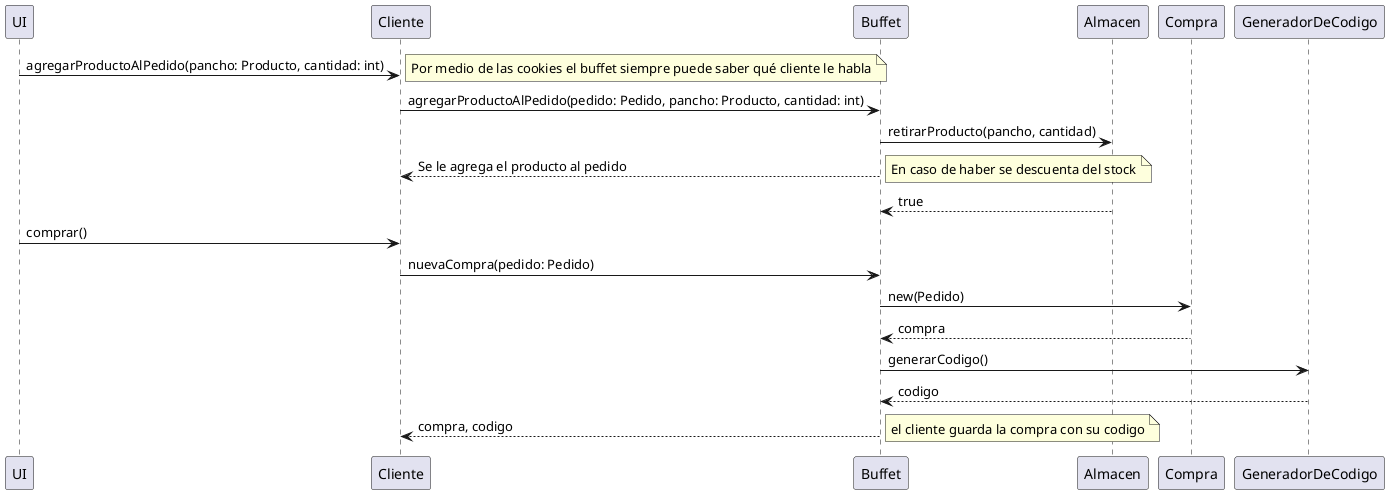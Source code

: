@startuml

UI -> Cliente: agregarProductoAlPedido(pancho: Producto, cantidad: int)

note right: Por medio de las cookies el buffet siempre puede saber qué cliente le habla

Cliente -> Buffet: agregarProductoAlPedido(pedido: Pedido, pancho: Producto, cantidad: int)
Buffet -> Almacen: retirarProducto(pancho, cantidad)
Buffet --> Cliente: Se le agrega el producto al pedido

note right: En caso de haber se descuenta del stock

Almacen --> Buffet: true

UI -> Cliente: comprar()
Cliente -> Buffet: nuevaCompra(pedido: Pedido)
Buffet-> Compra: new(Pedido)
Compra --> Buffet: compra
Buffet -> GeneradorDeCodigo: generarCodigo()
GeneradorDeCodigo --> Buffet: codigo
Buffet --> Cliente: compra, codigo

note right: el cliente guarda la compra con su codigo

@enduml